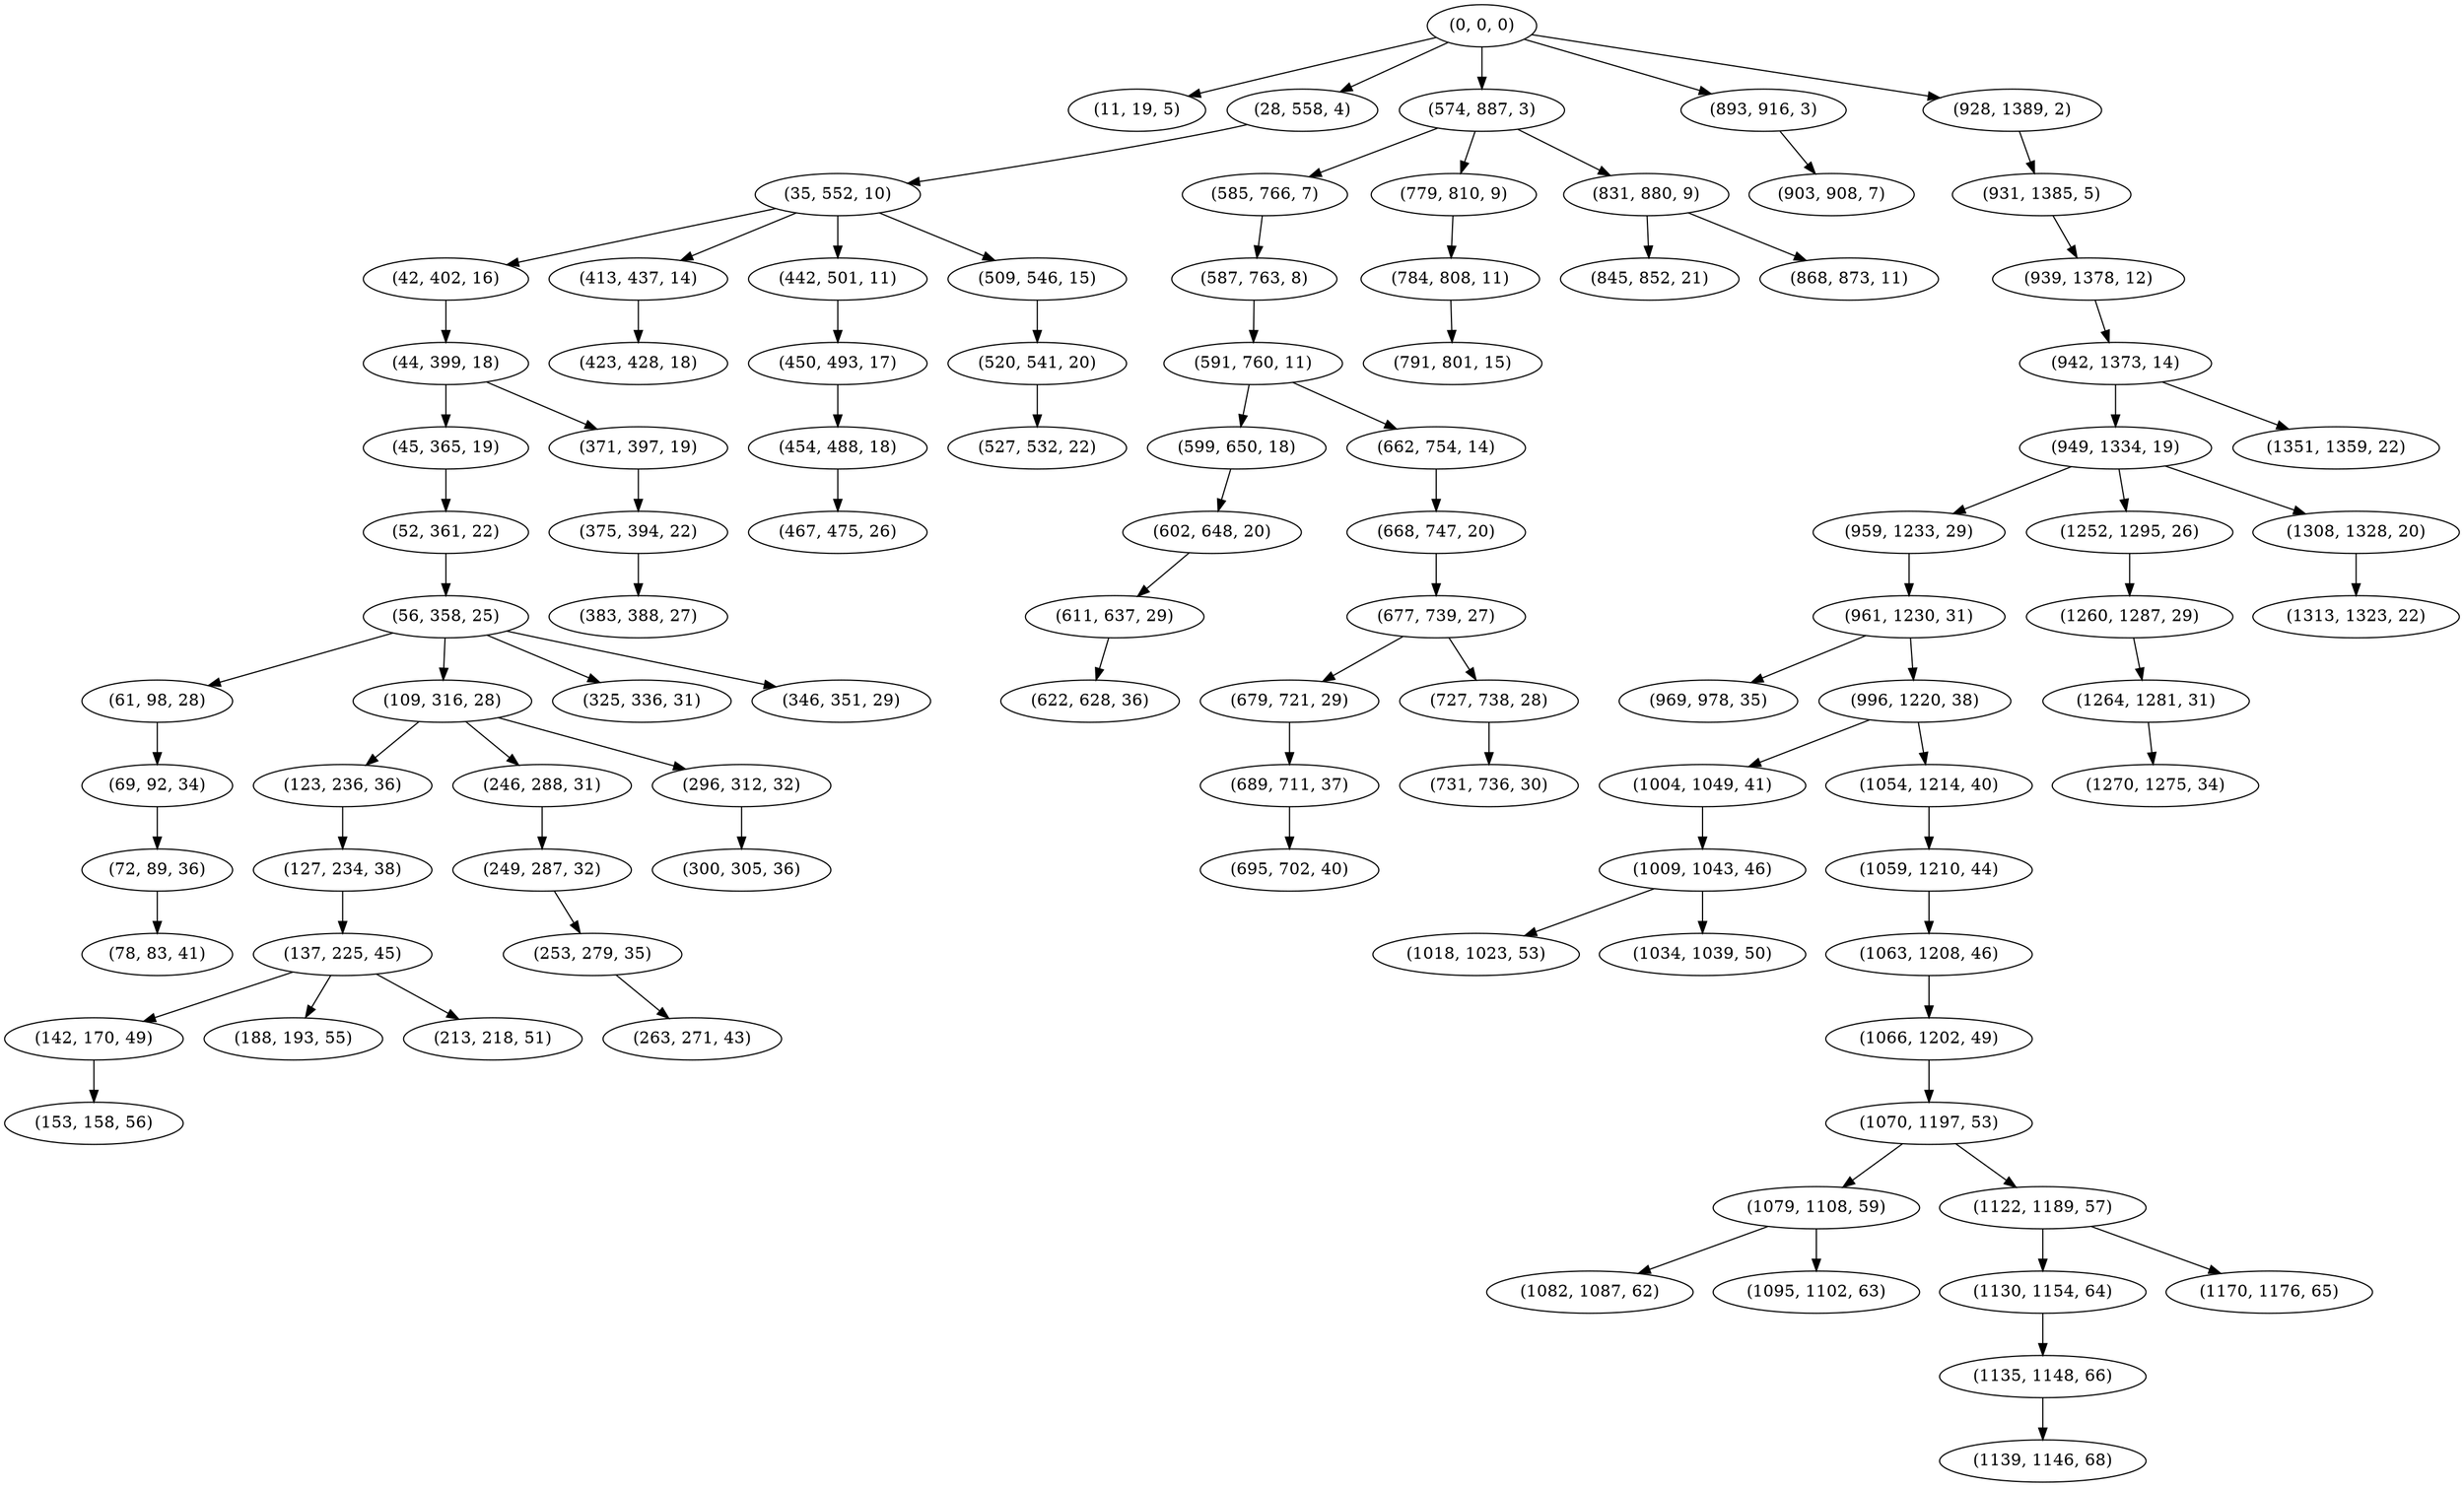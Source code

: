 digraph tree {
    "(0, 0, 0)";
    "(11, 19, 5)";
    "(28, 558, 4)";
    "(35, 552, 10)";
    "(42, 402, 16)";
    "(44, 399, 18)";
    "(45, 365, 19)";
    "(52, 361, 22)";
    "(56, 358, 25)";
    "(61, 98, 28)";
    "(69, 92, 34)";
    "(72, 89, 36)";
    "(78, 83, 41)";
    "(109, 316, 28)";
    "(123, 236, 36)";
    "(127, 234, 38)";
    "(137, 225, 45)";
    "(142, 170, 49)";
    "(153, 158, 56)";
    "(188, 193, 55)";
    "(213, 218, 51)";
    "(246, 288, 31)";
    "(249, 287, 32)";
    "(253, 279, 35)";
    "(263, 271, 43)";
    "(296, 312, 32)";
    "(300, 305, 36)";
    "(325, 336, 31)";
    "(346, 351, 29)";
    "(371, 397, 19)";
    "(375, 394, 22)";
    "(383, 388, 27)";
    "(413, 437, 14)";
    "(423, 428, 18)";
    "(442, 501, 11)";
    "(450, 493, 17)";
    "(454, 488, 18)";
    "(467, 475, 26)";
    "(509, 546, 15)";
    "(520, 541, 20)";
    "(527, 532, 22)";
    "(574, 887, 3)";
    "(585, 766, 7)";
    "(587, 763, 8)";
    "(591, 760, 11)";
    "(599, 650, 18)";
    "(602, 648, 20)";
    "(611, 637, 29)";
    "(622, 628, 36)";
    "(662, 754, 14)";
    "(668, 747, 20)";
    "(677, 739, 27)";
    "(679, 721, 29)";
    "(689, 711, 37)";
    "(695, 702, 40)";
    "(727, 738, 28)";
    "(731, 736, 30)";
    "(779, 810, 9)";
    "(784, 808, 11)";
    "(791, 801, 15)";
    "(831, 880, 9)";
    "(845, 852, 21)";
    "(868, 873, 11)";
    "(893, 916, 3)";
    "(903, 908, 7)";
    "(928, 1389, 2)";
    "(931, 1385, 5)";
    "(939, 1378, 12)";
    "(942, 1373, 14)";
    "(949, 1334, 19)";
    "(959, 1233, 29)";
    "(961, 1230, 31)";
    "(969, 978, 35)";
    "(996, 1220, 38)";
    "(1004, 1049, 41)";
    "(1009, 1043, 46)";
    "(1018, 1023, 53)";
    "(1034, 1039, 50)";
    "(1054, 1214, 40)";
    "(1059, 1210, 44)";
    "(1063, 1208, 46)";
    "(1066, 1202, 49)";
    "(1070, 1197, 53)";
    "(1079, 1108, 59)";
    "(1082, 1087, 62)";
    "(1095, 1102, 63)";
    "(1122, 1189, 57)";
    "(1130, 1154, 64)";
    "(1135, 1148, 66)";
    "(1139, 1146, 68)";
    "(1170, 1176, 65)";
    "(1252, 1295, 26)";
    "(1260, 1287, 29)";
    "(1264, 1281, 31)";
    "(1270, 1275, 34)";
    "(1308, 1328, 20)";
    "(1313, 1323, 22)";
    "(1351, 1359, 22)";
    "(0, 0, 0)" -> "(11, 19, 5)";
    "(0, 0, 0)" -> "(28, 558, 4)";
    "(0, 0, 0)" -> "(574, 887, 3)";
    "(0, 0, 0)" -> "(893, 916, 3)";
    "(0, 0, 0)" -> "(928, 1389, 2)";
    "(28, 558, 4)" -> "(35, 552, 10)";
    "(35, 552, 10)" -> "(42, 402, 16)";
    "(35, 552, 10)" -> "(413, 437, 14)";
    "(35, 552, 10)" -> "(442, 501, 11)";
    "(35, 552, 10)" -> "(509, 546, 15)";
    "(42, 402, 16)" -> "(44, 399, 18)";
    "(44, 399, 18)" -> "(45, 365, 19)";
    "(44, 399, 18)" -> "(371, 397, 19)";
    "(45, 365, 19)" -> "(52, 361, 22)";
    "(52, 361, 22)" -> "(56, 358, 25)";
    "(56, 358, 25)" -> "(61, 98, 28)";
    "(56, 358, 25)" -> "(109, 316, 28)";
    "(56, 358, 25)" -> "(325, 336, 31)";
    "(56, 358, 25)" -> "(346, 351, 29)";
    "(61, 98, 28)" -> "(69, 92, 34)";
    "(69, 92, 34)" -> "(72, 89, 36)";
    "(72, 89, 36)" -> "(78, 83, 41)";
    "(109, 316, 28)" -> "(123, 236, 36)";
    "(109, 316, 28)" -> "(246, 288, 31)";
    "(109, 316, 28)" -> "(296, 312, 32)";
    "(123, 236, 36)" -> "(127, 234, 38)";
    "(127, 234, 38)" -> "(137, 225, 45)";
    "(137, 225, 45)" -> "(142, 170, 49)";
    "(137, 225, 45)" -> "(188, 193, 55)";
    "(137, 225, 45)" -> "(213, 218, 51)";
    "(142, 170, 49)" -> "(153, 158, 56)";
    "(246, 288, 31)" -> "(249, 287, 32)";
    "(249, 287, 32)" -> "(253, 279, 35)";
    "(253, 279, 35)" -> "(263, 271, 43)";
    "(296, 312, 32)" -> "(300, 305, 36)";
    "(371, 397, 19)" -> "(375, 394, 22)";
    "(375, 394, 22)" -> "(383, 388, 27)";
    "(413, 437, 14)" -> "(423, 428, 18)";
    "(442, 501, 11)" -> "(450, 493, 17)";
    "(450, 493, 17)" -> "(454, 488, 18)";
    "(454, 488, 18)" -> "(467, 475, 26)";
    "(509, 546, 15)" -> "(520, 541, 20)";
    "(520, 541, 20)" -> "(527, 532, 22)";
    "(574, 887, 3)" -> "(585, 766, 7)";
    "(574, 887, 3)" -> "(779, 810, 9)";
    "(574, 887, 3)" -> "(831, 880, 9)";
    "(585, 766, 7)" -> "(587, 763, 8)";
    "(587, 763, 8)" -> "(591, 760, 11)";
    "(591, 760, 11)" -> "(599, 650, 18)";
    "(591, 760, 11)" -> "(662, 754, 14)";
    "(599, 650, 18)" -> "(602, 648, 20)";
    "(602, 648, 20)" -> "(611, 637, 29)";
    "(611, 637, 29)" -> "(622, 628, 36)";
    "(662, 754, 14)" -> "(668, 747, 20)";
    "(668, 747, 20)" -> "(677, 739, 27)";
    "(677, 739, 27)" -> "(679, 721, 29)";
    "(677, 739, 27)" -> "(727, 738, 28)";
    "(679, 721, 29)" -> "(689, 711, 37)";
    "(689, 711, 37)" -> "(695, 702, 40)";
    "(727, 738, 28)" -> "(731, 736, 30)";
    "(779, 810, 9)" -> "(784, 808, 11)";
    "(784, 808, 11)" -> "(791, 801, 15)";
    "(831, 880, 9)" -> "(845, 852, 21)";
    "(831, 880, 9)" -> "(868, 873, 11)";
    "(893, 916, 3)" -> "(903, 908, 7)";
    "(928, 1389, 2)" -> "(931, 1385, 5)";
    "(931, 1385, 5)" -> "(939, 1378, 12)";
    "(939, 1378, 12)" -> "(942, 1373, 14)";
    "(942, 1373, 14)" -> "(949, 1334, 19)";
    "(942, 1373, 14)" -> "(1351, 1359, 22)";
    "(949, 1334, 19)" -> "(959, 1233, 29)";
    "(949, 1334, 19)" -> "(1252, 1295, 26)";
    "(949, 1334, 19)" -> "(1308, 1328, 20)";
    "(959, 1233, 29)" -> "(961, 1230, 31)";
    "(961, 1230, 31)" -> "(969, 978, 35)";
    "(961, 1230, 31)" -> "(996, 1220, 38)";
    "(996, 1220, 38)" -> "(1004, 1049, 41)";
    "(996, 1220, 38)" -> "(1054, 1214, 40)";
    "(1004, 1049, 41)" -> "(1009, 1043, 46)";
    "(1009, 1043, 46)" -> "(1018, 1023, 53)";
    "(1009, 1043, 46)" -> "(1034, 1039, 50)";
    "(1054, 1214, 40)" -> "(1059, 1210, 44)";
    "(1059, 1210, 44)" -> "(1063, 1208, 46)";
    "(1063, 1208, 46)" -> "(1066, 1202, 49)";
    "(1066, 1202, 49)" -> "(1070, 1197, 53)";
    "(1070, 1197, 53)" -> "(1079, 1108, 59)";
    "(1070, 1197, 53)" -> "(1122, 1189, 57)";
    "(1079, 1108, 59)" -> "(1082, 1087, 62)";
    "(1079, 1108, 59)" -> "(1095, 1102, 63)";
    "(1122, 1189, 57)" -> "(1130, 1154, 64)";
    "(1122, 1189, 57)" -> "(1170, 1176, 65)";
    "(1130, 1154, 64)" -> "(1135, 1148, 66)";
    "(1135, 1148, 66)" -> "(1139, 1146, 68)";
    "(1252, 1295, 26)" -> "(1260, 1287, 29)";
    "(1260, 1287, 29)" -> "(1264, 1281, 31)";
    "(1264, 1281, 31)" -> "(1270, 1275, 34)";
    "(1308, 1328, 20)" -> "(1313, 1323, 22)";
}
